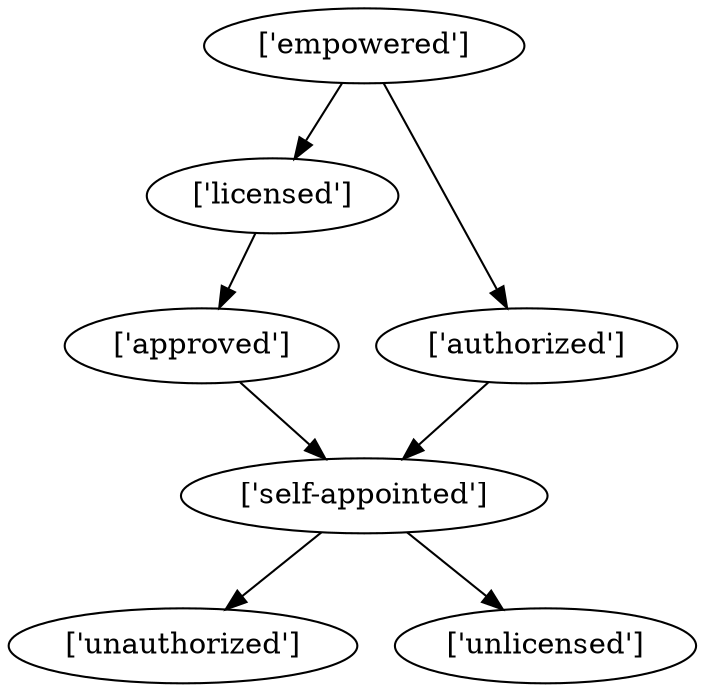 strict digraph  {
	"['licensed']" -> "['approved']";
	"['approved']" -> "['self-appointed']";
	"['self-appointed']" -> "['unauthorized']";
	"['self-appointed']" -> "['unlicensed']";
	"['authorized']" -> "['self-appointed']";
	"['empowered']" -> "['licensed']";
	"['empowered']" -> "['authorized']";
}
